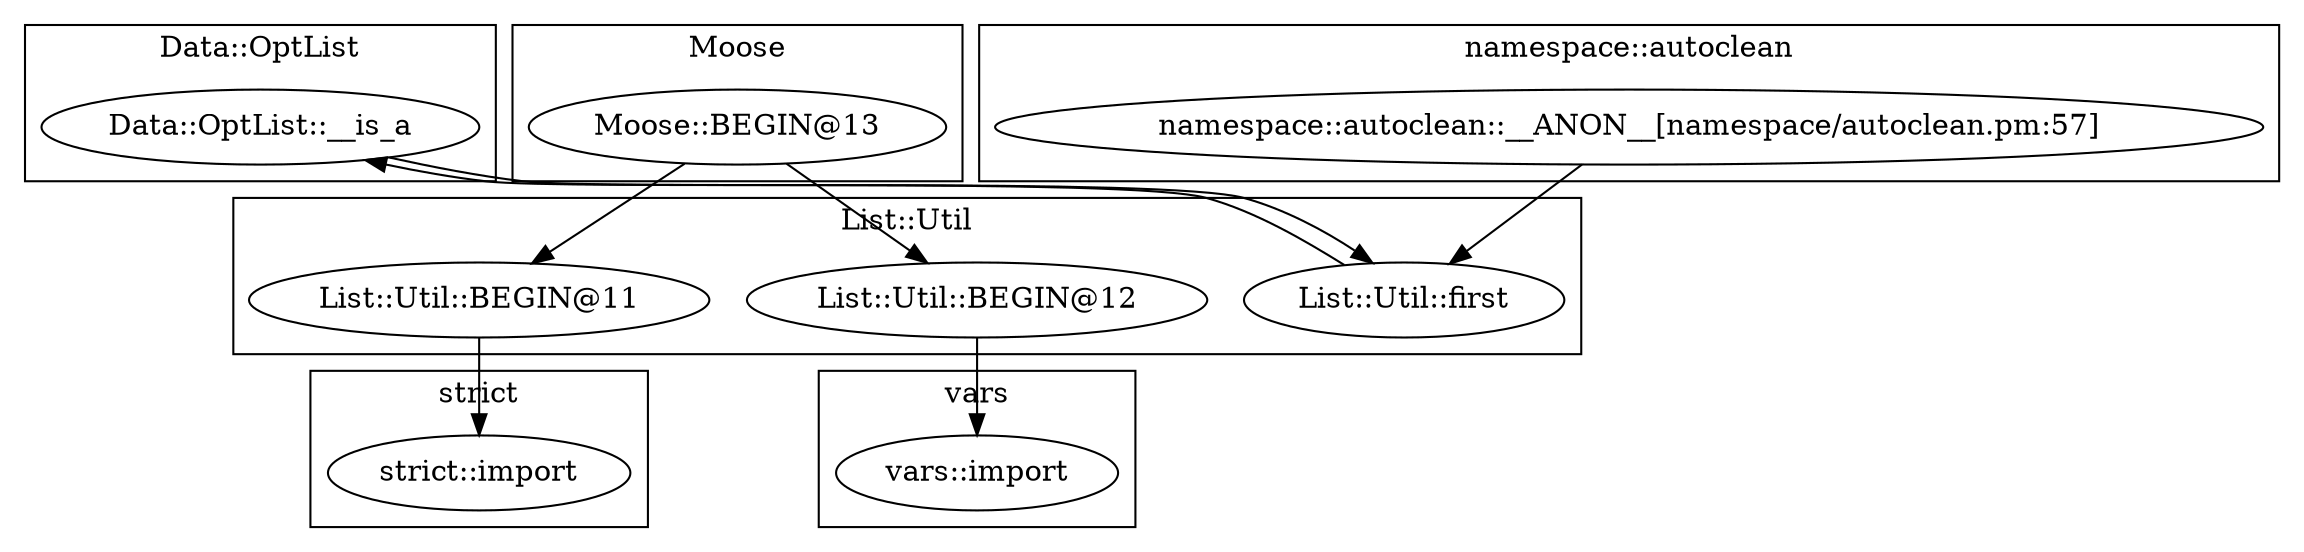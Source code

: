digraph {
graph [overlap=false]
subgraph cluster_vars {
	label="vars";
	"vars::import";
}
subgraph cluster_Data_OptList {
	label="Data::OptList";
	"Data::OptList::__is_a";
}
subgraph cluster_Moose {
	label="Moose";
	"Moose::BEGIN@13";
}
subgraph cluster_namespace_autoclean {
	label="namespace::autoclean";
	"namespace::autoclean::__ANON__[namespace/autoclean.pm:57]";
}
subgraph cluster_List_Util {
	label="List::Util";
	"List::Util::BEGIN@11";
	"List::Util::first";
	"List::Util::BEGIN@12";
}
subgraph cluster_strict {
	label="strict";
	"strict::import";
}
"Moose::BEGIN@13" -> "List::Util::BEGIN@11";
"List::Util::first" -> "Data::OptList::__is_a";
"List::Util::BEGIN@12" -> "vars::import";
"List::Util::BEGIN@11" -> "strict::import";
"Moose::BEGIN@13" -> "List::Util::BEGIN@12";
"Data::OptList::__is_a" -> "List::Util::first";
"namespace::autoclean::__ANON__[namespace/autoclean.pm:57]" -> "List::Util::first";
}
